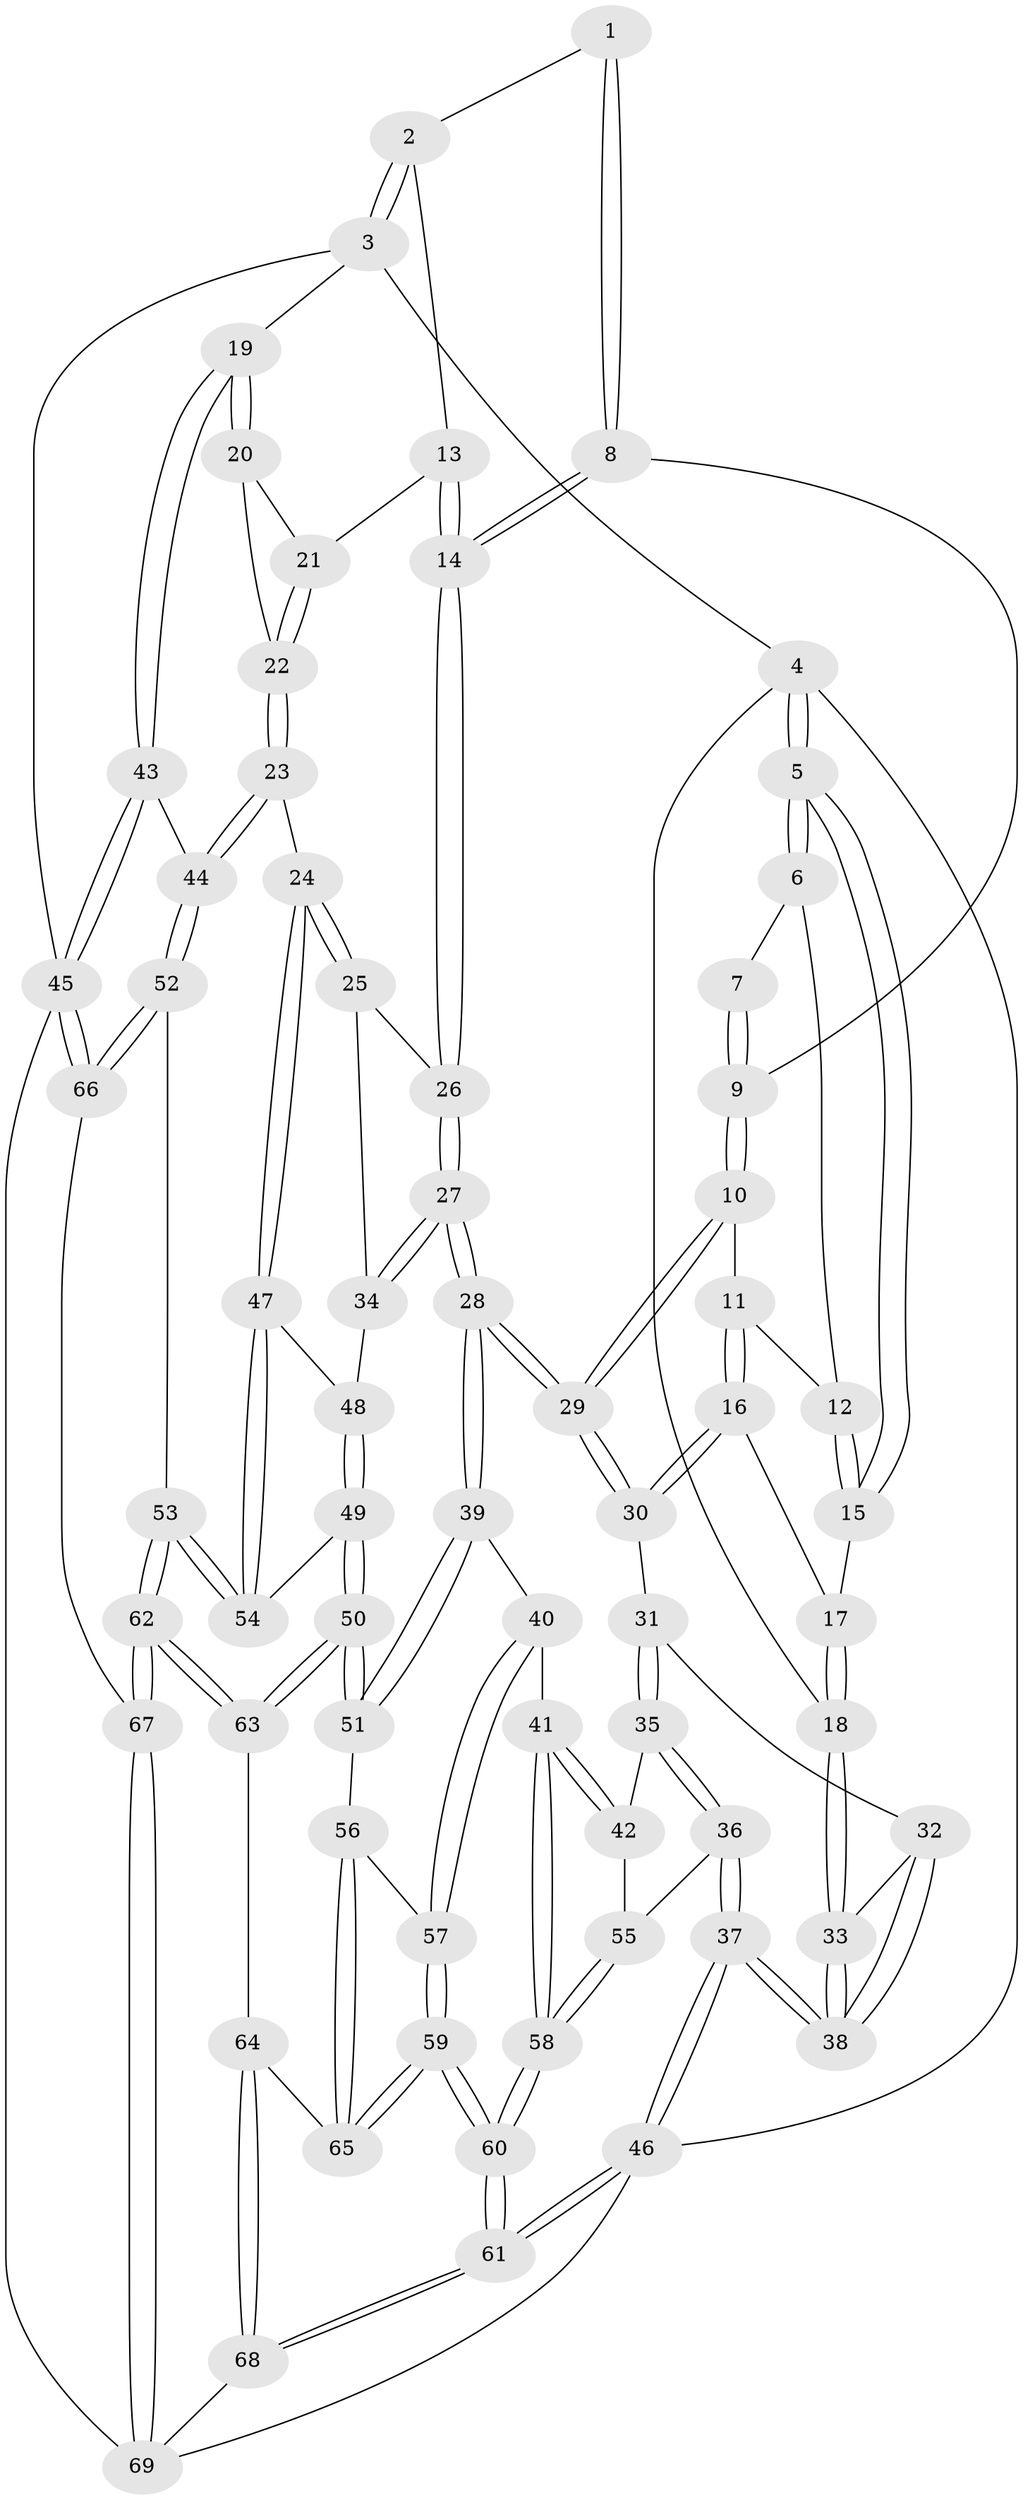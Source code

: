 // coarse degree distribution, {4: 0.16279069767441862, 5: 0.09302325581395349, 2: 0.09302325581395349, 3: 0.6511627906976745}
// Generated by graph-tools (version 1.1) at 2025/54/03/04/25 22:54:09]
// undirected, 69 vertices, 169 edges
graph export_dot {
  node [color=gray90,style=filled];
  1 [pos="+0.7038787169256089+0"];
  2 [pos="+1+0"];
  3 [pos="+1+0"];
  4 [pos="+0+0"];
  5 [pos="+0+0"];
  6 [pos="+0.279638502507493+0"];
  7 [pos="+0.2952458806526679+0"];
  8 [pos="+0.60358111772375+0.15968656971222184"];
  9 [pos="+0.5445775124206305+0.1688457819527795"];
  10 [pos="+0.45414164379840744+0.2255570761837177"];
  11 [pos="+0.30130701497556345+0.050001306279087734"];
  12 [pos="+0.2795889156640133+0.00029417930830288506"];
  13 [pos="+0.7307457550416351+0.18145824959811047"];
  14 [pos="+0.6702747735212086+0.20085822594317249"];
  15 [pos="+0.17521220549247762+0.1356140854497862"];
  16 [pos="+0.24131883436015983+0.2934856067795745"];
  17 [pos="+0.15961048219291873+0.17339120974065608"];
  18 [pos="+0+0.1245713270440809"];
  19 [pos="+1+0.05548405778518045"];
  20 [pos="+0.9707239749207346+0.1742264481230878"];
  21 [pos="+0.8198189997502+0.18591706630455598"];
  22 [pos="+0.8325446495175637+0.37755199035782805"];
  23 [pos="+0.8023350869382031+0.4349373194972425"];
  24 [pos="+0.7970204540524318+0.4345030498258396"];
  25 [pos="+0.7138034221803938+0.3382356453084747"];
  26 [pos="+0.6757649594363666+0.22496007368029214"];
  27 [pos="+0.49786427573361874+0.4508897080464351"];
  28 [pos="+0.43785708609014323+0.445215747434928"];
  29 [pos="+0.38882336661431827+0.3274025742735365"];
  30 [pos="+0.24583177114075272+0.30514437465745575"];
  31 [pos="+0.22507709516204802+0.3201238649850448"];
  32 [pos="+0.1659979435210386+0.31204148090445544"];
  33 [pos="+0+0.1645203758439196"];
  34 [pos="+0.49960035016910836+0.4512396137638772"];
  35 [pos="+0.17085891635515318+0.4177742613479875"];
  36 [pos="+0+0.48474196864271357"];
  37 [pos="+0+0.47617496662057296"];
  38 [pos="+0+0.44290547751101333"];
  39 [pos="+0.42522537461837734+0.4751550582883495"];
  40 [pos="+0.3626048466458547+0.5266821239062912"];
  41 [pos="+0.2391268272374759+0.5640060953547051"];
  42 [pos="+0.20578207215584712+0.5310363233185682"];
  43 [pos="+1+0.5554882304489825"];
  44 [pos="+1+0.5654972919688669"];
  45 [pos="+1+1"];
  46 [pos="+0+1"];
  47 [pos="+0.7636817555491687+0.46495033605932345"];
  48 [pos="+0.561841813855725+0.48714226390397797"];
  49 [pos="+0.6412830862505203+0.6313368846198035"];
  50 [pos="+0.5607413239359239+0.720814008509608"];
  51 [pos="+0.4901801353200314+0.6399045343104869"];
  52 [pos="+0.8771162612017965+0.7128337360371262"];
  53 [pos="+0.82255810100889+0.7115878077841521"];
  54 [pos="+0.6916001816854892+0.6179432561638611"];
  55 [pos="+0.050797859647015796+0.5613475410087089"];
  56 [pos="+0.36966093176453096+0.68021825597224"];
  57 [pos="+0.36081871590559245+0.6780286919253535"];
  58 [pos="+0.1875079801076368+0.7501558252118415"];
  59 [pos="+0.22899246134330817+0.7707546641547361"];
  60 [pos="+0.18943474744736033+0.7876864326309018"];
  61 [pos="+0.015429402295193064+1"];
  62 [pos="+0.619203654345244+0.8649410199101487"];
  63 [pos="+0.5569109723143283+0.7601794289648952"];
  64 [pos="+0.47709711748144334+0.7721484096435239"];
  65 [pos="+0.461360406914501+0.7663856395150482"];
  66 [pos="+0.8860986471887189+0.8779581282753163"];
  67 [pos="+0.6437080447340855+1"];
  68 [pos="+0.09498270367658675+1"];
  69 [pos="+0.629359402176612+1"];
  1 -- 2;
  1 -- 8;
  1 -- 8;
  2 -- 3;
  2 -- 3;
  2 -- 13;
  3 -- 4;
  3 -- 19;
  3 -- 45;
  4 -- 5;
  4 -- 5;
  4 -- 18;
  4 -- 46;
  5 -- 6;
  5 -- 6;
  5 -- 15;
  5 -- 15;
  6 -- 7;
  6 -- 12;
  7 -- 9;
  7 -- 9;
  8 -- 9;
  8 -- 14;
  8 -- 14;
  9 -- 10;
  9 -- 10;
  10 -- 11;
  10 -- 29;
  10 -- 29;
  11 -- 12;
  11 -- 16;
  11 -- 16;
  12 -- 15;
  12 -- 15;
  13 -- 14;
  13 -- 14;
  13 -- 21;
  14 -- 26;
  14 -- 26;
  15 -- 17;
  16 -- 17;
  16 -- 30;
  16 -- 30;
  17 -- 18;
  17 -- 18;
  18 -- 33;
  18 -- 33;
  19 -- 20;
  19 -- 20;
  19 -- 43;
  19 -- 43;
  20 -- 21;
  20 -- 22;
  21 -- 22;
  21 -- 22;
  22 -- 23;
  22 -- 23;
  23 -- 24;
  23 -- 44;
  23 -- 44;
  24 -- 25;
  24 -- 25;
  24 -- 47;
  24 -- 47;
  25 -- 26;
  25 -- 34;
  26 -- 27;
  26 -- 27;
  27 -- 28;
  27 -- 28;
  27 -- 34;
  27 -- 34;
  28 -- 29;
  28 -- 29;
  28 -- 39;
  28 -- 39;
  29 -- 30;
  29 -- 30;
  30 -- 31;
  31 -- 32;
  31 -- 35;
  31 -- 35;
  32 -- 33;
  32 -- 38;
  32 -- 38;
  33 -- 38;
  33 -- 38;
  34 -- 48;
  35 -- 36;
  35 -- 36;
  35 -- 42;
  36 -- 37;
  36 -- 37;
  36 -- 55;
  37 -- 38;
  37 -- 38;
  37 -- 46;
  37 -- 46;
  39 -- 40;
  39 -- 51;
  39 -- 51;
  40 -- 41;
  40 -- 57;
  40 -- 57;
  41 -- 42;
  41 -- 42;
  41 -- 58;
  41 -- 58;
  42 -- 55;
  43 -- 44;
  43 -- 45;
  43 -- 45;
  44 -- 52;
  44 -- 52;
  45 -- 66;
  45 -- 66;
  45 -- 69;
  46 -- 61;
  46 -- 61;
  46 -- 69;
  47 -- 48;
  47 -- 54;
  47 -- 54;
  48 -- 49;
  48 -- 49;
  49 -- 50;
  49 -- 50;
  49 -- 54;
  50 -- 51;
  50 -- 51;
  50 -- 63;
  50 -- 63;
  51 -- 56;
  52 -- 53;
  52 -- 66;
  52 -- 66;
  53 -- 54;
  53 -- 54;
  53 -- 62;
  53 -- 62;
  55 -- 58;
  55 -- 58;
  56 -- 57;
  56 -- 65;
  56 -- 65;
  57 -- 59;
  57 -- 59;
  58 -- 60;
  58 -- 60;
  59 -- 60;
  59 -- 60;
  59 -- 65;
  59 -- 65;
  60 -- 61;
  60 -- 61;
  61 -- 68;
  61 -- 68;
  62 -- 63;
  62 -- 63;
  62 -- 67;
  62 -- 67;
  63 -- 64;
  64 -- 65;
  64 -- 68;
  64 -- 68;
  66 -- 67;
  67 -- 69;
  67 -- 69;
  68 -- 69;
}
